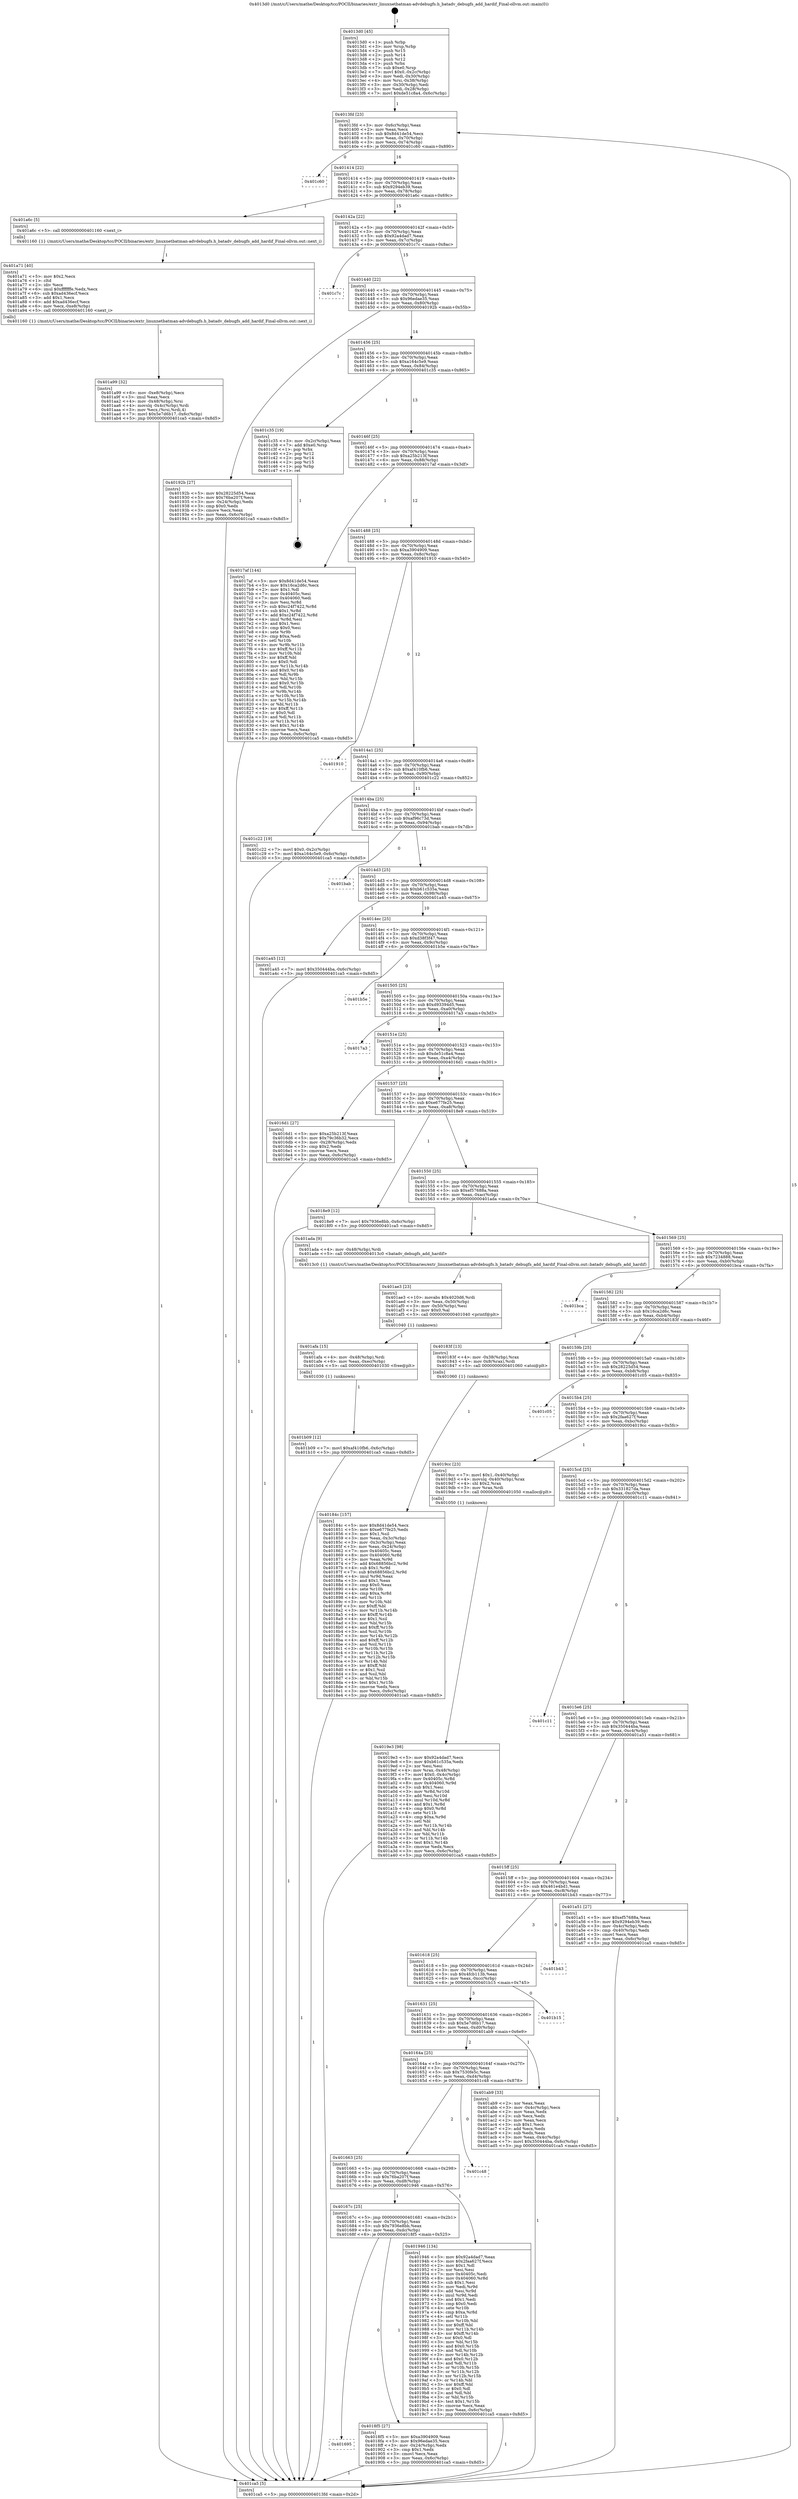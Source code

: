 digraph "0x4013d0" {
  label = "0x4013d0 (/mnt/c/Users/mathe/Desktop/tcc/POCII/binaries/extr_linuxnetbatman-advdebugfs.h_batadv_debugfs_add_hardif_Final-ollvm.out::main(0))"
  labelloc = "t"
  node[shape=record]

  Entry [label="",width=0.3,height=0.3,shape=circle,fillcolor=black,style=filled]
  "0x4013fd" [label="{
     0x4013fd [23]\l
     | [instrs]\l
     &nbsp;&nbsp;0x4013fd \<+3\>: mov -0x6c(%rbp),%eax\l
     &nbsp;&nbsp;0x401400 \<+2\>: mov %eax,%ecx\l
     &nbsp;&nbsp;0x401402 \<+6\>: sub $0x8d41de54,%ecx\l
     &nbsp;&nbsp;0x401408 \<+3\>: mov %eax,-0x70(%rbp)\l
     &nbsp;&nbsp;0x40140b \<+3\>: mov %ecx,-0x74(%rbp)\l
     &nbsp;&nbsp;0x40140e \<+6\>: je 0000000000401c60 \<main+0x890\>\l
  }"]
  "0x401c60" [label="{
     0x401c60\l
  }", style=dashed]
  "0x401414" [label="{
     0x401414 [22]\l
     | [instrs]\l
     &nbsp;&nbsp;0x401414 \<+5\>: jmp 0000000000401419 \<main+0x49\>\l
     &nbsp;&nbsp;0x401419 \<+3\>: mov -0x70(%rbp),%eax\l
     &nbsp;&nbsp;0x40141c \<+5\>: sub $0x9294eb39,%eax\l
     &nbsp;&nbsp;0x401421 \<+3\>: mov %eax,-0x78(%rbp)\l
     &nbsp;&nbsp;0x401424 \<+6\>: je 0000000000401a6c \<main+0x69c\>\l
  }"]
  Exit [label="",width=0.3,height=0.3,shape=circle,fillcolor=black,style=filled,peripheries=2]
  "0x401a6c" [label="{
     0x401a6c [5]\l
     | [instrs]\l
     &nbsp;&nbsp;0x401a6c \<+5\>: call 0000000000401160 \<next_i\>\l
     | [calls]\l
     &nbsp;&nbsp;0x401160 \{1\} (/mnt/c/Users/mathe/Desktop/tcc/POCII/binaries/extr_linuxnetbatman-advdebugfs.h_batadv_debugfs_add_hardif_Final-ollvm.out::next_i)\l
  }"]
  "0x40142a" [label="{
     0x40142a [22]\l
     | [instrs]\l
     &nbsp;&nbsp;0x40142a \<+5\>: jmp 000000000040142f \<main+0x5f\>\l
     &nbsp;&nbsp;0x40142f \<+3\>: mov -0x70(%rbp),%eax\l
     &nbsp;&nbsp;0x401432 \<+5\>: sub $0x92a4dad7,%eax\l
     &nbsp;&nbsp;0x401437 \<+3\>: mov %eax,-0x7c(%rbp)\l
     &nbsp;&nbsp;0x40143a \<+6\>: je 0000000000401c7c \<main+0x8ac\>\l
  }"]
  "0x401b09" [label="{
     0x401b09 [12]\l
     | [instrs]\l
     &nbsp;&nbsp;0x401b09 \<+7\>: movl $0xaf410fb6,-0x6c(%rbp)\l
     &nbsp;&nbsp;0x401b10 \<+5\>: jmp 0000000000401ca5 \<main+0x8d5\>\l
  }"]
  "0x401c7c" [label="{
     0x401c7c\l
  }", style=dashed]
  "0x401440" [label="{
     0x401440 [22]\l
     | [instrs]\l
     &nbsp;&nbsp;0x401440 \<+5\>: jmp 0000000000401445 \<main+0x75\>\l
     &nbsp;&nbsp;0x401445 \<+3\>: mov -0x70(%rbp),%eax\l
     &nbsp;&nbsp;0x401448 \<+5\>: sub $0x96edae35,%eax\l
     &nbsp;&nbsp;0x40144d \<+3\>: mov %eax,-0x80(%rbp)\l
     &nbsp;&nbsp;0x401450 \<+6\>: je 000000000040192b \<main+0x55b\>\l
  }"]
  "0x401afa" [label="{
     0x401afa [15]\l
     | [instrs]\l
     &nbsp;&nbsp;0x401afa \<+4\>: mov -0x48(%rbp),%rdi\l
     &nbsp;&nbsp;0x401afe \<+6\>: mov %eax,-0xec(%rbp)\l
     &nbsp;&nbsp;0x401b04 \<+5\>: call 0000000000401030 \<free@plt\>\l
     | [calls]\l
     &nbsp;&nbsp;0x401030 \{1\} (unknown)\l
  }"]
  "0x40192b" [label="{
     0x40192b [27]\l
     | [instrs]\l
     &nbsp;&nbsp;0x40192b \<+5\>: mov $0x28225d54,%eax\l
     &nbsp;&nbsp;0x401930 \<+5\>: mov $0x76ba207f,%ecx\l
     &nbsp;&nbsp;0x401935 \<+3\>: mov -0x24(%rbp),%edx\l
     &nbsp;&nbsp;0x401938 \<+3\>: cmp $0x0,%edx\l
     &nbsp;&nbsp;0x40193b \<+3\>: cmove %ecx,%eax\l
     &nbsp;&nbsp;0x40193e \<+3\>: mov %eax,-0x6c(%rbp)\l
     &nbsp;&nbsp;0x401941 \<+5\>: jmp 0000000000401ca5 \<main+0x8d5\>\l
  }"]
  "0x401456" [label="{
     0x401456 [25]\l
     | [instrs]\l
     &nbsp;&nbsp;0x401456 \<+5\>: jmp 000000000040145b \<main+0x8b\>\l
     &nbsp;&nbsp;0x40145b \<+3\>: mov -0x70(%rbp),%eax\l
     &nbsp;&nbsp;0x40145e \<+5\>: sub $0xa164c5e9,%eax\l
     &nbsp;&nbsp;0x401463 \<+6\>: mov %eax,-0x84(%rbp)\l
     &nbsp;&nbsp;0x401469 \<+6\>: je 0000000000401c35 \<main+0x865\>\l
  }"]
  "0x401ae3" [label="{
     0x401ae3 [23]\l
     | [instrs]\l
     &nbsp;&nbsp;0x401ae3 \<+10\>: movabs $0x4020d6,%rdi\l
     &nbsp;&nbsp;0x401aed \<+3\>: mov %eax,-0x50(%rbp)\l
     &nbsp;&nbsp;0x401af0 \<+3\>: mov -0x50(%rbp),%esi\l
     &nbsp;&nbsp;0x401af3 \<+2\>: mov $0x0,%al\l
     &nbsp;&nbsp;0x401af5 \<+5\>: call 0000000000401040 \<printf@plt\>\l
     | [calls]\l
     &nbsp;&nbsp;0x401040 \{1\} (unknown)\l
  }"]
  "0x401c35" [label="{
     0x401c35 [19]\l
     | [instrs]\l
     &nbsp;&nbsp;0x401c35 \<+3\>: mov -0x2c(%rbp),%eax\l
     &nbsp;&nbsp;0x401c38 \<+7\>: add $0xe0,%rsp\l
     &nbsp;&nbsp;0x401c3f \<+1\>: pop %rbx\l
     &nbsp;&nbsp;0x401c40 \<+2\>: pop %r12\l
     &nbsp;&nbsp;0x401c42 \<+2\>: pop %r14\l
     &nbsp;&nbsp;0x401c44 \<+2\>: pop %r15\l
     &nbsp;&nbsp;0x401c46 \<+1\>: pop %rbp\l
     &nbsp;&nbsp;0x401c47 \<+1\>: ret\l
  }"]
  "0x40146f" [label="{
     0x40146f [25]\l
     | [instrs]\l
     &nbsp;&nbsp;0x40146f \<+5\>: jmp 0000000000401474 \<main+0xa4\>\l
     &nbsp;&nbsp;0x401474 \<+3\>: mov -0x70(%rbp),%eax\l
     &nbsp;&nbsp;0x401477 \<+5\>: sub $0xa25b213f,%eax\l
     &nbsp;&nbsp;0x40147c \<+6\>: mov %eax,-0x88(%rbp)\l
     &nbsp;&nbsp;0x401482 \<+6\>: je 00000000004017af \<main+0x3df\>\l
  }"]
  "0x401a99" [label="{
     0x401a99 [32]\l
     | [instrs]\l
     &nbsp;&nbsp;0x401a99 \<+6\>: mov -0xe8(%rbp),%ecx\l
     &nbsp;&nbsp;0x401a9f \<+3\>: imul %eax,%ecx\l
     &nbsp;&nbsp;0x401aa2 \<+4\>: mov -0x48(%rbp),%rsi\l
     &nbsp;&nbsp;0x401aa6 \<+4\>: movslq -0x4c(%rbp),%rdi\l
     &nbsp;&nbsp;0x401aaa \<+3\>: mov %ecx,(%rsi,%rdi,4)\l
     &nbsp;&nbsp;0x401aad \<+7\>: movl $0x5e7d6b17,-0x6c(%rbp)\l
     &nbsp;&nbsp;0x401ab4 \<+5\>: jmp 0000000000401ca5 \<main+0x8d5\>\l
  }"]
  "0x4017af" [label="{
     0x4017af [144]\l
     | [instrs]\l
     &nbsp;&nbsp;0x4017af \<+5\>: mov $0x8d41de54,%eax\l
     &nbsp;&nbsp;0x4017b4 \<+5\>: mov $0x16ca2d6c,%ecx\l
     &nbsp;&nbsp;0x4017b9 \<+2\>: mov $0x1,%dl\l
     &nbsp;&nbsp;0x4017bb \<+7\>: mov 0x40405c,%esi\l
     &nbsp;&nbsp;0x4017c2 \<+7\>: mov 0x404060,%edi\l
     &nbsp;&nbsp;0x4017c9 \<+3\>: mov %esi,%r8d\l
     &nbsp;&nbsp;0x4017cc \<+7\>: sub $0xc24f7422,%r8d\l
     &nbsp;&nbsp;0x4017d3 \<+4\>: sub $0x1,%r8d\l
     &nbsp;&nbsp;0x4017d7 \<+7\>: add $0xc24f7422,%r8d\l
     &nbsp;&nbsp;0x4017de \<+4\>: imul %r8d,%esi\l
     &nbsp;&nbsp;0x4017e2 \<+3\>: and $0x1,%esi\l
     &nbsp;&nbsp;0x4017e5 \<+3\>: cmp $0x0,%esi\l
     &nbsp;&nbsp;0x4017e8 \<+4\>: sete %r9b\l
     &nbsp;&nbsp;0x4017ec \<+3\>: cmp $0xa,%edi\l
     &nbsp;&nbsp;0x4017ef \<+4\>: setl %r10b\l
     &nbsp;&nbsp;0x4017f3 \<+3\>: mov %r9b,%r11b\l
     &nbsp;&nbsp;0x4017f6 \<+4\>: xor $0xff,%r11b\l
     &nbsp;&nbsp;0x4017fa \<+3\>: mov %r10b,%bl\l
     &nbsp;&nbsp;0x4017fd \<+3\>: xor $0xff,%bl\l
     &nbsp;&nbsp;0x401800 \<+3\>: xor $0x0,%dl\l
     &nbsp;&nbsp;0x401803 \<+3\>: mov %r11b,%r14b\l
     &nbsp;&nbsp;0x401806 \<+4\>: and $0x0,%r14b\l
     &nbsp;&nbsp;0x40180a \<+3\>: and %dl,%r9b\l
     &nbsp;&nbsp;0x40180d \<+3\>: mov %bl,%r15b\l
     &nbsp;&nbsp;0x401810 \<+4\>: and $0x0,%r15b\l
     &nbsp;&nbsp;0x401814 \<+3\>: and %dl,%r10b\l
     &nbsp;&nbsp;0x401817 \<+3\>: or %r9b,%r14b\l
     &nbsp;&nbsp;0x40181a \<+3\>: or %r10b,%r15b\l
     &nbsp;&nbsp;0x40181d \<+3\>: xor %r15b,%r14b\l
     &nbsp;&nbsp;0x401820 \<+3\>: or %bl,%r11b\l
     &nbsp;&nbsp;0x401823 \<+4\>: xor $0xff,%r11b\l
     &nbsp;&nbsp;0x401827 \<+3\>: or $0x0,%dl\l
     &nbsp;&nbsp;0x40182a \<+3\>: and %dl,%r11b\l
     &nbsp;&nbsp;0x40182d \<+3\>: or %r11b,%r14b\l
     &nbsp;&nbsp;0x401830 \<+4\>: test $0x1,%r14b\l
     &nbsp;&nbsp;0x401834 \<+3\>: cmovne %ecx,%eax\l
     &nbsp;&nbsp;0x401837 \<+3\>: mov %eax,-0x6c(%rbp)\l
     &nbsp;&nbsp;0x40183a \<+5\>: jmp 0000000000401ca5 \<main+0x8d5\>\l
  }"]
  "0x401488" [label="{
     0x401488 [25]\l
     | [instrs]\l
     &nbsp;&nbsp;0x401488 \<+5\>: jmp 000000000040148d \<main+0xbd\>\l
     &nbsp;&nbsp;0x40148d \<+3\>: mov -0x70(%rbp),%eax\l
     &nbsp;&nbsp;0x401490 \<+5\>: sub $0xa3904909,%eax\l
     &nbsp;&nbsp;0x401495 \<+6\>: mov %eax,-0x8c(%rbp)\l
     &nbsp;&nbsp;0x40149b \<+6\>: je 0000000000401910 \<main+0x540\>\l
  }"]
  "0x401a71" [label="{
     0x401a71 [40]\l
     | [instrs]\l
     &nbsp;&nbsp;0x401a71 \<+5\>: mov $0x2,%ecx\l
     &nbsp;&nbsp;0x401a76 \<+1\>: cltd\l
     &nbsp;&nbsp;0x401a77 \<+2\>: idiv %ecx\l
     &nbsp;&nbsp;0x401a79 \<+6\>: imul $0xfffffffe,%edx,%ecx\l
     &nbsp;&nbsp;0x401a7f \<+6\>: sub $0xad436ecf,%ecx\l
     &nbsp;&nbsp;0x401a85 \<+3\>: add $0x1,%ecx\l
     &nbsp;&nbsp;0x401a88 \<+6\>: add $0xad436ecf,%ecx\l
     &nbsp;&nbsp;0x401a8e \<+6\>: mov %ecx,-0xe8(%rbp)\l
     &nbsp;&nbsp;0x401a94 \<+5\>: call 0000000000401160 \<next_i\>\l
     | [calls]\l
     &nbsp;&nbsp;0x401160 \{1\} (/mnt/c/Users/mathe/Desktop/tcc/POCII/binaries/extr_linuxnetbatman-advdebugfs.h_batadv_debugfs_add_hardif_Final-ollvm.out::next_i)\l
  }"]
  "0x401910" [label="{
     0x401910\l
  }", style=dashed]
  "0x4014a1" [label="{
     0x4014a1 [25]\l
     | [instrs]\l
     &nbsp;&nbsp;0x4014a1 \<+5\>: jmp 00000000004014a6 \<main+0xd6\>\l
     &nbsp;&nbsp;0x4014a6 \<+3\>: mov -0x70(%rbp),%eax\l
     &nbsp;&nbsp;0x4014a9 \<+5\>: sub $0xaf410fb6,%eax\l
     &nbsp;&nbsp;0x4014ae \<+6\>: mov %eax,-0x90(%rbp)\l
     &nbsp;&nbsp;0x4014b4 \<+6\>: je 0000000000401c22 \<main+0x852\>\l
  }"]
  "0x4019e3" [label="{
     0x4019e3 [98]\l
     | [instrs]\l
     &nbsp;&nbsp;0x4019e3 \<+5\>: mov $0x92a4dad7,%ecx\l
     &nbsp;&nbsp;0x4019e8 \<+5\>: mov $0xb61c535a,%edx\l
     &nbsp;&nbsp;0x4019ed \<+2\>: xor %esi,%esi\l
     &nbsp;&nbsp;0x4019ef \<+4\>: mov %rax,-0x48(%rbp)\l
     &nbsp;&nbsp;0x4019f3 \<+7\>: movl $0x0,-0x4c(%rbp)\l
     &nbsp;&nbsp;0x4019fa \<+8\>: mov 0x40405c,%r8d\l
     &nbsp;&nbsp;0x401a02 \<+8\>: mov 0x404060,%r9d\l
     &nbsp;&nbsp;0x401a0a \<+3\>: sub $0x1,%esi\l
     &nbsp;&nbsp;0x401a0d \<+3\>: mov %r8d,%r10d\l
     &nbsp;&nbsp;0x401a10 \<+3\>: add %esi,%r10d\l
     &nbsp;&nbsp;0x401a13 \<+4\>: imul %r10d,%r8d\l
     &nbsp;&nbsp;0x401a17 \<+4\>: and $0x1,%r8d\l
     &nbsp;&nbsp;0x401a1b \<+4\>: cmp $0x0,%r8d\l
     &nbsp;&nbsp;0x401a1f \<+4\>: sete %r11b\l
     &nbsp;&nbsp;0x401a23 \<+4\>: cmp $0xa,%r9d\l
     &nbsp;&nbsp;0x401a27 \<+3\>: setl %bl\l
     &nbsp;&nbsp;0x401a2a \<+3\>: mov %r11b,%r14b\l
     &nbsp;&nbsp;0x401a2d \<+3\>: and %bl,%r14b\l
     &nbsp;&nbsp;0x401a30 \<+3\>: xor %bl,%r11b\l
     &nbsp;&nbsp;0x401a33 \<+3\>: or %r11b,%r14b\l
     &nbsp;&nbsp;0x401a36 \<+4\>: test $0x1,%r14b\l
     &nbsp;&nbsp;0x401a3a \<+3\>: cmovne %edx,%ecx\l
     &nbsp;&nbsp;0x401a3d \<+3\>: mov %ecx,-0x6c(%rbp)\l
     &nbsp;&nbsp;0x401a40 \<+5\>: jmp 0000000000401ca5 \<main+0x8d5\>\l
  }"]
  "0x401c22" [label="{
     0x401c22 [19]\l
     | [instrs]\l
     &nbsp;&nbsp;0x401c22 \<+7\>: movl $0x0,-0x2c(%rbp)\l
     &nbsp;&nbsp;0x401c29 \<+7\>: movl $0xa164c5e9,-0x6c(%rbp)\l
     &nbsp;&nbsp;0x401c30 \<+5\>: jmp 0000000000401ca5 \<main+0x8d5\>\l
  }"]
  "0x4014ba" [label="{
     0x4014ba [25]\l
     | [instrs]\l
     &nbsp;&nbsp;0x4014ba \<+5\>: jmp 00000000004014bf \<main+0xef\>\l
     &nbsp;&nbsp;0x4014bf \<+3\>: mov -0x70(%rbp),%eax\l
     &nbsp;&nbsp;0x4014c2 \<+5\>: sub $0xaf96c73d,%eax\l
     &nbsp;&nbsp;0x4014c7 \<+6\>: mov %eax,-0x94(%rbp)\l
     &nbsp;&nbsp;0x4014cd \<+6\>: je 0000000000401bab \<main+0x7db\>\l
  }"]
  "0x401695" [label="{
     0x401695\l
  }", style=dashed]
  "0x401bab" [label="{
     0x401bab\l
  }", style=dashed]
  "0x4014d3" [label="{
     0x4014d3 [25]\l
     | [instrs]\l
     &nbsp;&nbsp;0x4014d3 \<+5\>: jmp 00000000004014d8 \<main+0x108\>\l
     &nbsp;&nbsp;0x4014d8 \<+3\>: mov -0x70(%rbp),%eax\l
     &nbsp;&nbsp;0x4014db \<+5\>: sub $0xb61c535a,%eax\l
     &nbsp;&nbsp;0x4014e0 \<+6\>: mov %eax,-0x98(%rbp)\l
     &nbsp;&nbsp;0x4014e6 \<+6\>: je 0000000000401a45 \<main+0x675\>\l
  }"]
  "0x4018f5" [label="{
     0x4018f5 [27]\l
     | [instrs]\l
     &nbsp;&nbsp;0x4018f5 \<+5\>: mov $0xa3904909,%eax\l
     &nbsp;&nbsp;0x4018fa \<+5\>: mov $0x96edae35,%ecx\l
     &nbsp;&nbsp;0x4018ff \<+3\>: mov -0x24(%rbp),%edx\l
     &nbsp;&nbsp;0x401902 \<+3\>: cmp $0x1,%edx\l
     &nbsp;&nbsp;0x401905 \<+3\>: cmovl %ecx,%eax\l
     &nbsp;&nbsp;0x401908 \<+3\>: mov %eax,-0x6c(%rbp)\l
     &nbsp;&nbsp;0x40190b \<+5\>: jmp 0000000000401ca5 \<main+0x8d5\>\l
  }"]
  "0x401a45" [label="{
     0x401a45 [12]\l
     | [instrs]\l
     &nbsp;&nbsp;0x401a45 \<+7\>: movl $0x350444ba,-0x6c(%rbp)\l
     &nbsp;&nbsp;0x401a4c \<+5\>: jmp 0000000000401ca5 \<main+0x8d5\>\l
  }"]
  "0x4014ec" [label="{
     0x4014ec [25]\l
     | [instrs]\l
     &nbsp;&nbsp;0x4014ec \<+5\>: jmp 00000000004014f1 \<main+0x121\>\l
     &nbsp;&nbsp;0x4014f1 \<+3\>: mov -0x70(%rbp),%eax\l
     &nbsp;&nbsp;0x4014f4 \<+5\>: sub $0xd38f3f47,%eax\l
     &nbsp;&nbsp;0x4014f9 \<+6\>: mov %eax,-0x9c(%rbp)\l
     &nbsp;&nbsp;0x4014ff \<+6\>: je 0000000000401b5e \<main+0x78e\>\l
  }"]
  "0x40167c" [label="{
     0x40167c [25]\l
     | [instrs]\l
     &nbsp;&nbsp;0x40167c \<+5\>: jmp 0000000000401681 \<main+0x2b1\>\l
     &nbsp;&nbsp;0x401681 \<+3\>: mov -0x70(%rbp),%eax\l
     &nbsp;&nbsp;0x401684 \<+5\>: sub $0x7936e8bb,%eax\l
     &nbsp;&nbsp;0x401689 \<+6\>: mov %eax,-0xdc(%rbp)\l
     &nbsp;&nbsp;0x40168f \<+6\>: je 00000000004018f5 \<main+0x525\>\l
  }"]
  "0x401b5e" [label="{
     0x401b5e\l
  }", style=dashed]
  "0x401505" [label="{
     0x401505 [25]\l
     | [instrs]\l
     &nbsp;&nbsp;0x401505 \<+5\>: jmp 000000000040150a \<main+0x13a\>\l
     &nbsp;&nbsp;0x40150a \<+3\>: mov -0x70(%rbp),%eax\l
     &nbsp;&nbsp;0x40150d \<+5\>: sub $0xd93394d5,%eax\l
     &nbsp;&nbsp;0x401512 \<+6\>: mov %eax,-0xa0(%rbp)\l
     &nbsp;&nbsp;0x401518 \<+6\>: je 00000000004017a3 \<main+0x3d3\>\l
  }"]
  "0x401946" [label="{
     0x401946 [134]\l
     | [instrs]\l
     &nbsp;&nbsp;0x401946 \<+5\>: mov $0x92a4dad7,%eax\l
     &nbsp;&nbsp;0x40194b \<+5\>: mov $0x2faa627f,%ecx\l
     &nbsp;&nbsp;0x401950 \<+2\>: mov $0x1,%dl\l
     &nbsp;&nbsp;0x401952 \<+2\>: xor %esi,%esi\l
     &nbsp;&nbsp;0x401954 \<+7\>: mov 0x40405c,%edi\l
     &nbsp;&nbsp;0x40195b \<+8\>: mov 0x404060,%r8d\l
     &nbsp;&nbsp;0x401963 \<+3\>: sub $0x1,%esi\l
     &nbsp;&nbsp;0x401966 \<+3\>: mov %edi,%r9d\l
     &nbsp;&nbsp;0x401969 \<+3\>: add %esi,%r9d\l
     &nbsp;&nbsp;0x40196c \<+4\>: imul %r9d,%edi\l
     &nbsp;&nbsp;0x401970 \<+3\>: and $0x1,%edi\l
     &nbsp;&nbsp;0x401973 \<+3\>: cmp $0x0,%edi\l
     &nbsp;&nbsp;0x401976 \<+4\>: sete %r10b\l
     &nbsp;&nbsp;0x40197a \<+4\>: cmp $0xa,%r8d\l
     &nbsp;&nbsp;0x40197e \<+4\>: setl %r11b\l
     &nbsp;&nbsp;0x401982 \<+3\>: mov %r10b,%bl\l
     &nbsp;&nbsp;0x401985 \<+3\>: xor $0xff,%bl\l
     &nbsp;&nbsp;0x401988 \<+3\>: mov %r11b,%r14b\l
     &nbsp;&nbsp;0x40198b \<+4\>: xor $0xff,%r14b\l
     &nbsp;&nbsp;0x40198f \<+3\>: xor $0x0,%dl\l
     &nbsp;&nbsp;0x401992 \<+3\>: mov %bl,%r15b\l
     &nbsp;&nbsp;0x401995 \<+4\>: and $0x0,%r15b\l
     &nbsp;&nbsp;0x401999 \<+3\>: and %dl,%r10b\l
     &nbsp;&nbsp;0x40199c \<+3\>: mov %r14b,%r12b\l
     &nbsp;&nbsp;0x40199f \<+4\>: and $0x0,%r12b\l
     &nbsp;&nbsp;0x4019a3 \<+3\>: and %dl,%r11b\l
     &nbsp;&nbsp;0x4019a6 \<+3\>: or %r10b,%r15b\l
     &nbsp;&nbsp;0x4019a9 \<+3\>: or %r11b,%r12b\l
     &nbsp;&nbsp;0x4019ac \<+3\>: xor %r12b,%r15b\l
     &nbsp;&nbsp;0x4019af \<+3\>: or %r14b,%bl\l
     &nbsp;&nbsp;0x4019b2 \<+3\>: xor $0xff,%bl\l
     &nbsp;&nbsp;0x4019b5 \<+3\>: or $0x0,%dl\l
     &nbsp;&nbsp;0x4019b8 \<+2\>: and %dl,%bl\l
     &nbsp;&nbsp;0x4019ba \<+3\>: or %bl,%r15b\l
     &nbsp;&nbsp;0x4019bd \<+4\>: test $0x1,%r15b\l
     &nbsp;&nbsp;0x4019c1 \<+3\>: cmovne %ecx,%eax\l
     &nbsp;&nbsp;0x4019c4 \<+3\>: mov %eax,-0x6c(%rbp)\l
     &nbsp;&nbsp;0x4019c7 \<+5\>: jmp 0000000000401ca5 \<main+0x8d5\>\l
  }"]
  "0x4017a3" [label="{
     0x4017a3\l
  }", style=dashed]
  "0x40151e" [label="{
     0x40151e [25]\l
     | [instrs]\l
     &nbsp;&nbsp;0x40151e \<+5\>: jmp 0000000000401523 \<main+0x153\>\l
     &nbsp;&nbsp;0x401523 \<+3\>: mov -0x70(%rbp),%eax\l
     &nbsp;&nbsp;0x401526 \<+5\>: sub $0xde51c8a4,%eax\l
     &nbsp;&nbsp;0x40152b \<+6\>: mov %eax,-0xa4(%rbp)\l
     &nbsp;&nbsp;0x401531 \<+6\>: je 00000000004016d1 \<main+0x301\>\l
  }"]
  "0x401663" [label="{
     0x401663 [25]\l
     | [instrs]\l
     &nbsp;&nbsp;0x401663 \<+5\>: jmp 0000000000401668 \<main+0x298\>\l
     &nbsp;&nbsp;0x401668 \<+3\>: mov -0x70(%rbp),%eax\l
     &nbsp;&nbsp;0x40166b \<+5\>: sub $0x76ba207f,%eax\l
     &nbsp;&nbsp;0x401670 \<+6\>: mov %eax,-0xd8(%rbp)\l
     &nbsp;&nbsp;0x401676 \<+6\>: je 0000000000401946 \<main+0x576\>\l
  }"]
  "0x4016d1" [label="{
     0x4016d1 [27]\l
     | [instrs]\l
     &nbsp;&nbsp;0x4016d1 \<+5\>: mov $0xa25b213f,%eax\l
     &nbsp;&nbsp;0x4016d6 \<+5\>: mov $0x79c36b32,%ecx\l
     &nbsp;&nbsp;0x4016db \<+3\>: mov -0x28(%rbp),%edx\l
     &nbsp;&nbsp;0x4016de \<+3\>: cmp $0x2,%edx\l
     &nbsp;&nbsp;0x4016e1 \<+3\>: cmovne %ecx,%eax\l
     &nbsp;&nbsp;0x4016e4 \<+3\>: mov %eax,-0x6c(%rbp)\l
     &nbsp;&nbsp;0x4016e7 \<+5\>: jmp 0000000000401ca5 \<main+0x8d5\>\l
  }"]
  "0x401537" [label="{
     0x401537 [25]\l
     | [instrs]\l
     &nbsp;&nbsp;0x401537 \<+5\>: jmp 000000000040153c \<main+0x16c\>\l
     &nbsp;&nbsp;0x40153c \<+3\>: mov -0x70(%rbp),%eax\l
     &nbsp;&nbsp;0x40153f \<+5\>: sub $0xe677fe25,%eax\l
     &nbsp;&nbsp;0x401544 \<+6\>: mov %eax,-0xa8(%rbp)\l
     &nbsp;&nbsp;0x40154a \<+6\>: je 00000000004018e9 \<main+0x519\>\l
  }"]
  "0x401ca5" [label="{
     0x401ca5 [5]\l
     | [instrs]\l
     &nbsp;&nbsp;0x401ca5 \<+5\>: jmp 00000000004013fd \<main+0x2d\>\l
  }"]
  "0x4013d0" [label="{
     0x4013d0 [45]\l
     | [instrs]\l
     &nbsp;&nbsp;0x4013d0 \<+1\>: push %rbp\l
     &nbsp;&nbsp;0x4013d1 \<+3\>: mov %rsp,%rbp\l
     &nbsp;&nbsp;0x4013d4 \<+2\>: push %r15\l
     &nbsp;&nbsp;0x4013d6 \<+2\>: push %r14\l
     &nbsp;&nbsp;0x4013d8 \<+2\>: push %r12\l
     &nbsp;&nbsp;0x4013da \<+1\>: push %rbx\l
     &nbsp;&nbsp;0x4013db \<+7\>: sub $0xe0,%rsp\l
     &nbsp;&nbsp;0x4013e2 \<+7\>: movl $0x0,-0x2c(%rbp)\l
     &nbsp;&nbsp;0x4013e9 \<+3\>: mov %edi,-0x30(%rbp)\l
     &nbsp;&nbsp;0x4013ec \<+4\>: mov %rsi,-0x38(%rbp)\l
     &nbsp;&nbsp;0x4013f0 \<+3\>: mov -0x30(%rbp),%edi\l
     &nbsp;&nbsp;0x4013f3 \<+3\>: mov %edi,-0x28(%rbp)\l
     &nbsp;&nbsp;0x4013f6 \<+7\>: movl $0xde51c8a4,-0x6c(%rbp)\l
  }"]
  "0x401c48" [label="{
     0x401c48\l
  }", style=dashed]
  "0x4018e9" [label="{
     0x4018e9 [12]\l
     | [instrs]\l
     &nbsp;&nbsp;0x4018e9 \<+7\>: movl $0x7936e8bb,-0x6c(%rbp)\l
     &nbsp;&nbsp;0x4018f0 \<+5\>: jmp 0000000000401ca5 \<main+0x8d5\>\l
  }"]
  "0x401550" [label="{
     0x401550 [25]\l
     | [instrs]\l
     &nbsp;&nbsp;0x401550 \<+5\>: jmp 0000000000401555 \<main+0x185\>\l
     &nbsp;&nbsp;0x401555 \<+3\>: mov -0x70(%rbp),%eax\l
     &nbsp;&nbsp;0x401558 \<+5\>: sub $0xef57688a,%eax\l
     &nbsp;&nbsp;0x40155d \<+6\>: mov %eax,-0xac(%rbp)\l
     &nbsp;&nbsp;0x401563 \<+6\>: je 0000000000401ada \<main+0x70a\>\l
  }"]
  "0x40164a" [label="{
     0x40164a [25]\l
     | [instrs]\l
     &nbsp;&nbsp;0x40164a \<+5\>: jmp 000000000040164f \<main+0x27f\>\l
     &nbsp;&nbsp;0x40164f \<+3\>: mov -0x70(%rbp),%eax\l
     &nbsp;&nbsp;0x401652 \<+5\>: sub $0x7530fe5c,%eax\l
     &nbsp;&nbsp;0x401657 \<+6\>: mov %eax,-0xd4(%rbp)\l
     &nbsp;&nbsp;0x40165d \<+6\>: je 0000000000401c48 \<main+0x878\>\l
  }"]
  "0x401ada" [label="{
     0x401ada [9]\l
     | [instrs]\l
     &nbsp;&nbsp;0x401ada \<+4\>: mov -0x48(%rbp),%rdi\l
     &nbsp;&nbsp;0x401ade \<+5\>: call 00000000004013c0 \<batadv_debugfs_add_hardif\>\l
     | [calls]\l
     &nbsp;&nbsp;0x4013c0 \{1\} (/mnt/c/Users/mathe/Desktop/tcc/POCII/binaries/extr_linuxnetbatman-advdebugfs.h_batadv_debugfs_add_hardif_Final-ollvm.out::batadv_debugfs_add_hardif)\l
  }"]
  "0x401569" [label="{
     0x401569 [25]\l
     | [instrs]\l
     &nbsp;&nbsp;0x401569 \<+5\>: jmp 000000000040156e \<main+0x19e\>\l
     &nbsp;&nbsp;0x40156e \<+3\>: mov -0x70(%rbp),%eax\l
     &nbsp;&nbsp;0x401571 \<+5\>: sub $0x7234888,%eax\l
     &nbsp;&nbsp;0x401576 \<+6\>: mov %eax,-0xb0(%rbp)\l
     &nbsp;&nbsp;0x40157c \<+6\>: je 0000000000401bca \<main+0x7fa\>\l
  }"]
  "0x401ab9" [label="{
     0x401ab9 [33]\l
     | [instrs]\l
     &nbsp;&nbsp;0x401ab9 \<+2\>: xor %eax,%eax\l
     &nbsp;&nbsp;0x401abb \<+3\>: mov -0x4c(%rbp),%ecx\l
     &nbsp;&nbsp;0x401abe \<+2\>: mov %eax,%edx\l
     &nbsp;&nbsp;0x401ac0 \<+2\>: sub %ecx,%edx\l
     &nbsp;&nbsp;0x401ac2 \<+2\>: mov %eax,%ecx\l
     &nbsp;&nbsp;0x401ac4 \<+3\>: sub $0x1,%ecx\l
     &nbsp;&nbsp;0x401ac7 \<+2\>: add %ecx,%edx\l
     &nbsp;&nbsp;0x401ac9 \<+2\>: sub %edx,%eax\l
     &nbsp;&nbsp;0x401acb \<+3\>: mov %eax,-0x4c(%rbp)\l
     &nbsp;&nbsp;0x401ace \<+7\>: movl $0x350444ba,-0x6c(%rbp)\l
     &nbsp;&nbsp;0x401ad5 \<+5\>: jmp 0000000000401ca5 \<main+0x8d5\>\l
  }"]
  "0x401bca" [label="{
     0x401bca\l
  }", style=dashed]
  "0x401582" [label="{
     0x401582 [25]\l
     | [instrs]\l
     &nbsp;&nbsp;0x401582 \<+5\>: jmp 0000000000401587 \<main+0x1b7\>\l
     &nbsp;&nbsp;0x401587 \<+3\>: mov -0x70(%rbp),%eax\l
     &nbsp;&nbsp;0x40158a \<+5\>: sub $0x16ca2d6c,%eax\l
     &nbsp;&nbsp;0x40158f \<+6\>: mov %eax,-0xb4(%rbp)\l
     &nbsp;&nbsp;0x401595 \<+6\>: je 000000000040183f \<main+0x46f\>\l
  }"]
  "0x401631" [label="{
     0x401631 [25]\l
     | [instrs]\l
     &nbsp;&nbsp;0x401631 \<+5\>: jmp 0000000000401636 \<main+0x266\>\l
     &nbsp;&nbsp;0x401636 \<+3\>: mov -0x70(%rbp),%eax\l
     &nbsp;&nbsp;0x401639 \<+5\>: sub $0x5e7d6b17,%eax\l
     &nbsp;&nbsp;0x40163e \<+6\>: mov %eax,-0xd0(%rbp)\l
     &nbsp;&nbsp;0x401644 \<+6\>: je 0000000000401ab9 \<main+0x6e9\>\l
  }"]
  "0x40183f" [label="{
     0x40183f [13]\l
     | [instrs]\l
     &nbsp;&nbsp;0x40183f \<+4\>: mov -0x38(%rbp),%rax\l
     &nbsp;&nbsp;0x401843 \<+4\>: mov 0x8(%rax),%rdi\l
     &nbsp;&nbsp;0x401847 \<+5\>: call 0000000000401060 \<atoi@plt\>\l
     | [calls]\l
     &nbsp;&nbsp;0x401060 \{1\} (unknown)\l
  }"]
  "0x40159b" [label="{
     0x40159b [25]\l
     | [instrs]\l
     &nbsp;&nbsp;0x40159b \<+5\>: jmp 00000000004015a0 \<main+0x1d0\>\l
     &nbsp;&nbsp;0x4015a0 \<+3\>: mov -0x70(%rbp),%eax\l
     &nbsp;&nbsp;0x4015a3 \<+5\>: sub $0x28225d54,%eax\l
     &nbsp;&nbsp;0x4015a8 \<+6\>: mov %eax,-0xb8(%rbp)\l
     &nbsp;&nbsp;0x4015ae \<+6\>: je 0000000000401c05 \<main+0x835\>\l
  }"]
  "0x40184c" [label="{
     0x40184c [157]\l
     | [instrs]\l
     &nbsp;&nbsp;0x40184c \<+5\>: mov $0x8d41de54,%ecx\l
     &nbsp;&nbsp;0x401851 \<+5\>: mov $0xe677fe25,%edx\l
     &nbsp;&nbsp;0x401856 \<+3\>: mov $0x1,%sil\l
     &nbsp;&nbsp;0x401859 \<+3\>: mov %eax,-0x3c(%rbp)\l
     &nbsp;&nbsp;0x40185c \<+3\>: mov -0x3c(%rbp),%eax\l
     &nbsp;&nbsp;0x40185f \<+3\>: mov %eax,-0x24(%rbp)\l
     &nbsp;&nbsp;0x401862 \<+7\>: mov 0x40405c,%eax\l
     &nbsp;&nbsp;0x401869 \<+8\>: mov 0x404060,%r8d\l
     &nbsp;&nbsp;0x401871 \<+3\>: mov %eax,%r9d\l
     &nbsp;&nbsp;0x401874 \<+7\>: add $0x68856bc2,%r9d\l
     &nbsp;&nbsp;0x40187b \<+4\>: sub $0x1,%r9d\l
     &nbsp;&nbsp;0x40187f \<+7\>: sub $0x68856bc2,%r9d\l
     &nbsp;&nbsp;0x401886 \<+4\>: imul %r9d,%eax\l
     &nbsp;&nbsp;0x40188a \<+3\>: and $0x1,%eax\l
     &nbsp;&nbsp;0x40188d \<+3\>: cmp $0x0,%eax\l
     &nbsp;&nbsp;0x401890 \<+4\>: sete %r10b\l
     &nbsp;&nbsp;0x401894 \<+4\>: cmp $0xa,%r8d\l
     &nbsp;&nbsp;0x401898 \<+4\>: setl %r11b\l
     &nbsp;&nbsp;0x40189c \<+3\>: mov %r10b,%bl\l
     &nbsp;&nbsp;0x40189f \<+3\>: xor $0xff,%bl\l
     &nbsp;&nbsp;0x4018a2 \<+3\>: mov %r11b,%r14b\l
     &nbsp;&nbsp;0x4018a5 \<+4\>: xor $0xff,%r14b\l
     &nbsp;&nbsp;0x4018a9 \<+4\>: xor $0x1,%sil\l
     &nbsp;&nbsp;0x4018ad \<+3\>: mov %bl,%r15b\l
     &nbsp;&nbsp;0x4018b0 \<+4\>: and $0xff,%r15b\l
     &nbsp;&nbsp;0x4018b4 \<+3\>: and %sil,%r10b\l
     &nbsp;&nbsp;0x4018b7 \<+3\>: mov %r14b,%r12b\l
     &nbsp;&nbsp;0x4018ba \<+4\>: and $0xff,%r12b\l
     &nbsp;&nbsp;0x4018be \<+3\>: and %sil,%r11b\l
     &nbsp;&nbsp;0x4018c1 \<+3\>: or %r10b,%r15b\l
     &nbsp;&nbsp;0x4018c4 \<+3\>: or %r11b,%r12b\l
     &nbsp;&nbsp;0x4018c7 \<+3\>: xor %r12b,%r15b\l
     &nbsp;&nbsp;0x4018ca \<+3\>: or %r14b,%bl\l
     &nbsp;&nbsp;0x4018cd \<+3\>: xor $0xff,%bl\l
     &nbsp;&nbsp;0x4018d0 \<+4\>: or $0x1,%sil\l
     &nbsp;&nbsp;0x4018d4 \<+3\>: and %sil,%bl\l
     &nbsp;&nbsp;0x4018d7 \<+3\>: or %bl,%r15b\l
     &nbsp;&nbsp;0x4018da \<+4\>: test $0x1,%r15b\l
     &nbsp;&nbsp;0x4018de \<+3\>: cmovne %edx,%ecx\l
     &nbsp;&nbsp;0x4018e1 \<+3\>: mov %ecx,-0x6c(%rbp)\l
     &nbsp;&nbsp;0x4018e4 \<+5\>: jmp 0000000000401ca5 \<main+0x8d5\>\l
  }"]
  "0x401b15" [label="{
     0x401b15\l
  }", style=dashed]
  "0x401c05" [label="{
     0x401c05\l
  }", style=dashed]
  "0x4015b4" [label="{
     0x4015b4 [25]\l
     | [instrs]\l
     &nbsp;&nbsp;0x4015b4 \<+5\>: jmp 00000000004015b9 \<main+0x1e9\>\l
     &nbsp;&nbsp;0x4015b9 \<+3\>: mov -0x70(%rbp),%eax\l
     &nbsp;&nbsp;0x4015bc \<+5\>: sub $0x2faa627f,%eax\l
     &nbsp;&nbsp;0x4015c1 \<+6\>: mov %eax,-0xbc(%rbp)\l
     &nbsp;&nbsp;0x4015c7 \<+6\>: je 00000000004019cc \<main+0x5fc\>\l
  }"]
  "0x401618" [label="{
     0x401618 [25]\l
     | [instrs]\l
     &nbsp;&nbsp;0x401618 \<+5\>: jmp 000000000040161d \<main+0x24d\>\l
     &nbsp;&nbsp;0x40161d \<+3\>: mov -0x70(%rbp),%eax\l
     &nbsp;&nbsp;0x401620 \<+5\>: sub $0x4fcb113b,%eax\l
     &nbsp;&nbsp;0x401625 \<+6\>: mov %eax,-0xcc(%rbp)\l
     &nbsp;&nbsp;0x40162b \<+6\>: je 0000000000401b15 \<main+0x745\>\l
  }"]
  "0x4019cc" [label="{
     0x4019cc [23]\l
     | [instrs]\l
     &nbsp;&nbsp;0x4019cc \<+7\>: movl $0x1,-0x40(%rbp)\l
     &nbsp;&nbsp;0x4019d3 \<+4\>: movslq -0x40(%rbp),%rax\l
     &nbsp;&nbsp;0x4019d7 \<+4\>: shl $0x2,%rax\l
     &nbsp;&nbsp;0x4019db \<+3\>: mov %rax,%rdi\l
     &nbsp;&nbsp;0x4019de \<+5\>: call 0000000000401050 \<malloc@plt\>\l
     | [calls]\l
     &nbsp;&nbsp;0x401050 \{1\} (unknown)\l
  }"]
  "0x4015cd" [label="{
     0x4015cd [25]\l
     | [instrs]\l
     &nbsp;&nbsp;0x4015cd \<+5\>: jmp 00000000004015d2 \<main+0x202\>\l
     &nbsp;&nbsp;0x4015d2 \<+3\>: mov -0x70(%rbp),%eax\l
     &nbsp;&nbsp;0x4015d5 \<+5\>: sub $0x331827da,%eax\l
     &nbsp;&nbsp;0x4015da \<+6\>: mov %eax,-0xc0(%rbp)\l
     &nbsp;&nbsp;0x4015e0 \<+6\>: je 0000000000401c11 \<main+0x841\>\l
  }"]
  "0x401b43" [label="{
     0x401b43\l
  }", style=dashed]
  "0x401c11" [label="{
     0x401c11\l
  }", style=dashed]
  "0x4015e6" [label="{
     0x4015e6 [25]\l
     | [instrs]\l
     &nbsp;&nbsp;0x4015e6 \<+5\>: jmp 00000000004015eb \<main+0x21b\>\l
     &nbsp;&nbsp;0x4015eb \<+3\>: mov -0x70(%rbp),%eax\l
     &nbsp;&nbsp;0x4015ee \<+5\>: sub $0x350444ba,%eax\l
     &nbsp;&nbsp;0x4015f3 \<+6\>: mov %eax,-0xc4(%rbp)\l
     &nbsp;&nbsp;0x4015f9 \<+6\>: je 0000000000401a51 \<main+0x681\>\l
  }"]
  "0x4015ff" [label="{
     0x4015ff [25]\l
     | [instrs]\l
     &nbsp;&nbsp;0x4015ff \<+5\>: jmp 0000000000401604 \<main+0x234\>\l
     &nbsp;&nbsp;0x401604 \<+3\>: mov -0x70(%rbp),%eax\l
     &nbsp;&nbsp;0x401607 \<+5\>: sub $0x461e4bd1,%eax\l
     &nbsp;&nbsp;0x40160c \<+6\>: mov %eax,-0xc8(%rbp)\l
     &nbsp;&nbsp;0x401612 \<+6\>: je 0000000000401b43 \<main+0x773\>\l
  }"]
  "0x401a51" [label="{
     0x401a51 [27]\l
     | [instrs]\l
     &nbsp;&nbsp;0x401a51 \<+5\>: mov $0xef57688a,%eax\l
     &nbsp;&nbsp;0x401a56 \<+5\>: mov $0x9294eb39,%ecx\l
     &nbsp;&nbsp;0x401a5b \<+3\>: mov -0x4c(%rbp),%edx\l
     &nbsp;&nbsp;0x401a5e \<+3\>: cmp -0x40(%rbp),%edx\l
     &nbsp;&nbsp;0x401a61 \<+3\>: cmovl %ecx,%eax\l
     &nbsp;&nbsp;0x401a64 \<+3\>: mov %eax,-0x6c(%rbp)\l
     &nbsp;&nbsp;0x401a67 \<+5\>: jmp 0000000000401ca5 \<main+0x8d5\>\l
  }"]
  Entry -> "0x4013d0" [label=" 1"]
  "0x4013fd" -> "0x401c60" [label=" 0"]
  "0x4013fd" -> "0x401414" [label=" 16"]
  "0x401c35" -> Exit [label=" 1"]
  "0x401414" -> "0x401a6c" [label=" 1"]
  "0x401414" -> "0x40142a" [label=" 15"]
  "0x401c22" -> "0x401ca5" [label=" 1"]
  "0x40142a" -> "0x401c7c" [label=" 0"]
  "0x40142a" -> "0x401440" [label=" 15"]
  "0x401b09" -> "0x401ca5" [label=" 1"]
  "0x401440" -> "0x40192b" [label=" 1"]
  "0x401440" -> "0x401456" [label=" 14"]
  "0x401afa" -> "0x401b09" [label=" 1"]
  "0x401456" -> "0x401c35" [label=" 1"]
  "0x401456" -> "0x40146f" [label=" 13"]
  "0x401ae3" -> "0x401afa" [label=" 1"]
  "0x40146f" -> "0x4017af" [label=" 1"]
  "0x40146f" -> "0x401488" [label=" 12"]
  "0x401ada" -> "0x401ae3" [label=" 1"]
  "0x401488" -> "0x401910" [label=" 0"]
  "0x401488" -> "0x4014a1" [label=" 12"]
  "0x401ab9" -> "0x401ca5" [label=" 1"]
  "0x4014a1" -> "0x401c22" [label=" 1"]
  "0x4014a1" -> "0x4014ba" [label=" 11"]
  "0x401a99" -> "0x401ca5" [label=" 1"]
  "0x4014ba" -> "0x401bab" [label=" 0"]
  "0x4014ba" -> "0x4014d3" [label=" 11"]
  "0x401a71" -> "0x401a99" [label=" 1"]
  "0x4014d3" -> "0x401a45" [label=" 1"]
  "0x4014d3" -> "0x4014ec" [label=" 10"]
  "0x401a6c" -> "0x401a71" [label=" 1"]
  "0x4014ec" -> "0x401b5e" [label=" 0"]
  "0x4014ec" -> "0x401505" [label=" 10"]
  "0x401a45" -> "0x401ca5" [label=" 1"]
  "0x401505" -> "0x4017a3" [label=" 0"]
  "0x401505" -> "0x40151e" [label=" 10"]
  "0x4019e3" -> "0x401ca5" [label=" 1"]
  "0x40151e" -> "0x4016d1" [label=" 1"]
  "0x40151e" -> "0x401537" [label=" 9"]
  "0x4016d1" -> "0x401ca5" [label=" 1"]
  "0x4013d0" -> "0x4013fd" [label=" 1"]
  "0x401ca5" -> "0x4013fd" [label=" 15"]
  "0x4017af" -> "0x401ca5" [label=" 1"]
  "0x401946" -> "0x401ca5" [label=" 1"]
  "0x401537" -> "0x4018e9" [label=" 1"]
  "0x401537" -> "0x401550" [label=" 8"]
  "0x40192b" -> "0x401ca5" [label=" 1"]
  "0x401550" -> "0x401ada" [label=" 1"]
  "0x401550" -> "0x401569" [label=" 7"]
  "0x40167c" -> "0x401695" [label=" 0"]
  "0x401569" -> "0x401bca" [label=" 0"]
  "0x401569" -> "0x401582" [label=" 7"]
  "0x40167c" -> "0x4018f5" [label=" 1"]
  "0x401582" -> "0x40183f" [label=" 1"]
  "0x401582" -> "0x40159b" [label=" 6"]
  "0x40183f" -> "0x40184c" [label=" 1"]
  "0x40184c" -> "0x401ca5" [label=" 1"]
  "0x4018e9" -> "0x401ca5" [label=" 1"]
  "0x401663" -> "0x40167c" [label=" 1"]
  "0x40159b" -> "0x401c05" [label=" 0"]
  "0x40159b" -> "0x4015b4" [label=" 6"]
  "0x401663" -> "0x401946" [label=" 1"]
  "0x4015b4" -> "0x4019cc" [label=" 1"]
  "0x4015b4" -> "0x4015cd" [label=" 5"]
  "0x40164a" -> "0x401663" [label=" 2"]
  "0x4015cd" -> "0x401c11" [label=" 0"]
  "0x4015cd" -> "0x4015e6" [label=" 5"]
  "0x40164a" -> "0x401c48" [label=" 0"]
  "0x4015e6" -> "0x401a51" [label=" 2"]
  "0x4015e6" -> "0x4015ff" [label=" 3"]
  "0x4018f5" -> "0x401ca5" [label=" 1"]
  "0x4015ff" -> "0x401b43" [label=" 0"]
  "0x4015ff" -> "0x401618" [label=" 3"]
  "0x4019cc" -> "0x4019e3" [label=" 1"]
  "0x401618" -> "0x401b15" [label=" 0"]
  "0x401618" -> "0x401631" [label=" 3"]
  "0x401a51" -> "0x401ca5" [label=" 2"]
  "0x401631" -> "0x401ab9" [label=" 1"]
  "0x401631" -> "0x40164a" [label=" 2"]
}

